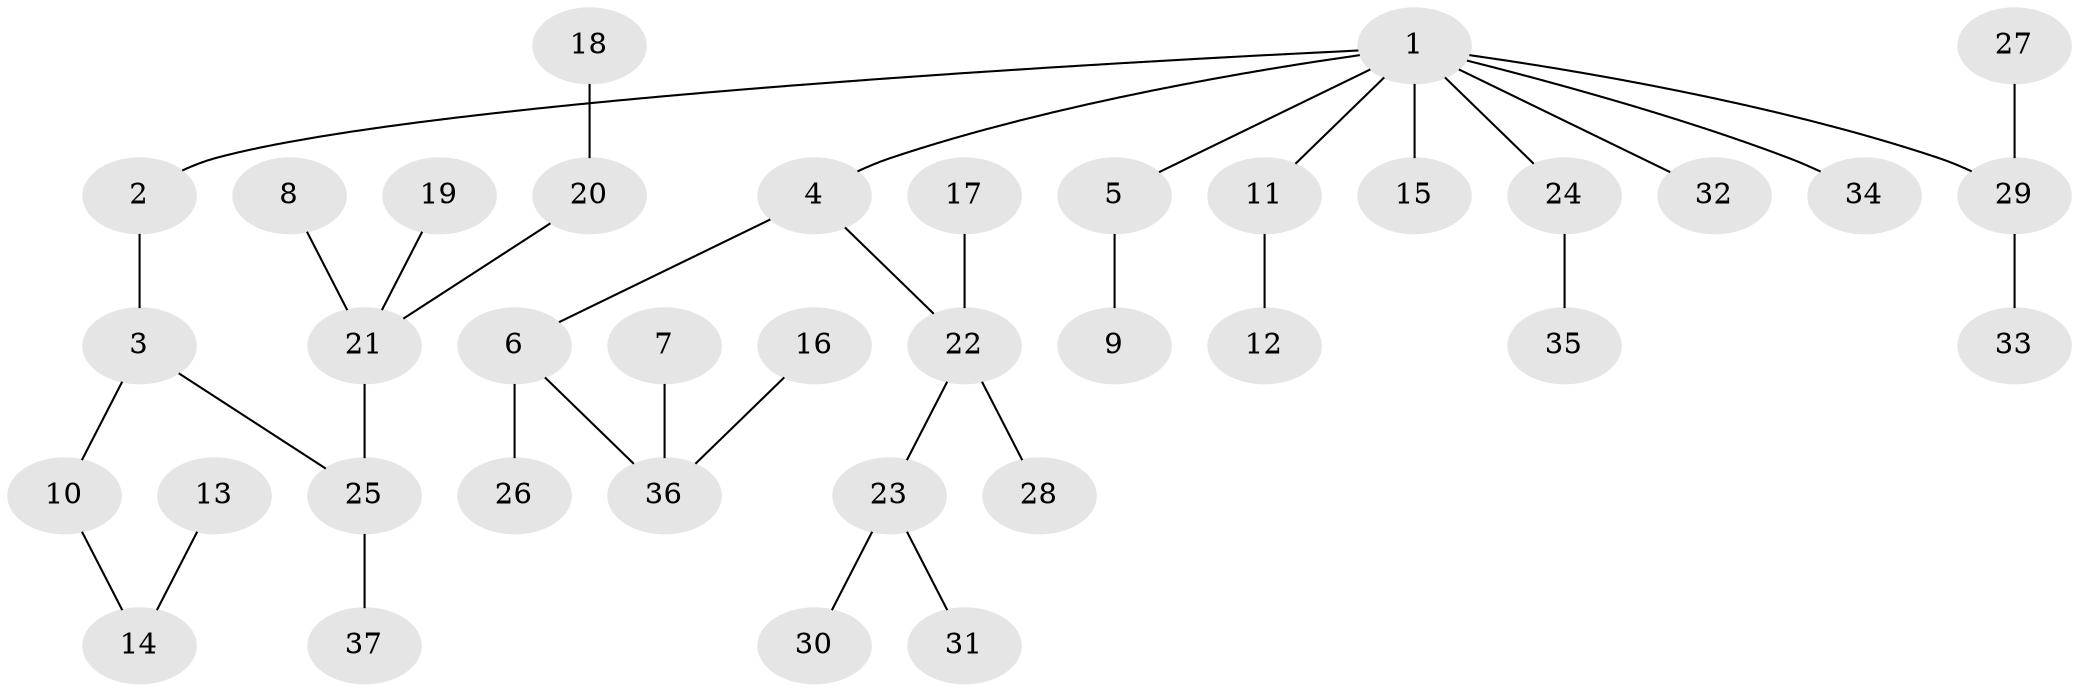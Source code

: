 // original degree distribution, {7: 0.013513513513513514, 3: 0.13513513513513514, 4: 0.06756756756756757, 2: 0.25675675675675674, 5: 0.04054054054054054, 1: 0.4864864864864865}
// Generated by graph-tools (version 1.1) at 2025/26/03/09/25 03:26:27]
// undirected, 37 vertices, 36 edges
graph export_dot {
graph [start="1"]
  node [color=gray90,style=filled];
  1;
  2;
  3;
  4;
  5;
  6;
  7;
  8;
  9;
  10;
  11;
  12;
  13;
  14;
  15;
  16;
  17;
  18;
  19;
  20;
  21;
  22;
  23;
  24;
  25;
  26;
  27;
  28;
  29;
  30;
  31;
  32;
  33;
  34;
  35;
  36;
  37;
  1 -- 2 [weight=1.0];
  1 -- 4 [weight=1.0];
  1 -- 5 [weight=1.0];
  1 -- 11 [weight=1.0];
  1 -- 15 [weight=1.0];
  1 -- 24 [weight=1.0];
  1 -- 29 [weight=1.0];
  1 -- 32 [weight=1.0];
  1 -- 34 [weight=1.0];
  2 -- 3 [weight=1.0];
  3 -- 10 [weight=1.0];
  3 -- 25 [weight=1.0];
  4 -- 6 [weight=1.0];
  4 -- 22 [weight=1.0];
  5 -- 9 [weight=1.0];
  6 -- 26 [weight=1.0];
  6 -- 36 [weight=1.0];
  7 -- 36 [weight=1.0];
  8 -- 21 [weight=1.0];
  10 -- 14 [weight=1.0];
  11 -- 12 [weight=1.0];
  13 -- 14 [weight=1.0];
  16 -- 36 [weight=1.0];
  17 -- 22 [weight=1.0];
  18 -- 20 [weight=1.0];
  19 -- 21 [weight=1.0];
  20 -- 21 [weight=1.0];
  21 -- 25 [weight=1.0];
  22 -- 23 [weight=1.0];
  22 -- 28 [weight=1.0];
  23 -- 30 [weight=1.0];
  23 -- 31 [weight=1.0];
  24 -- 35 [weight=1.0];
  25 -- 37 [weight=1.0];
  27 -- 29 [weight=1.0];
  29 -- 33 [weight=1.0];
}
